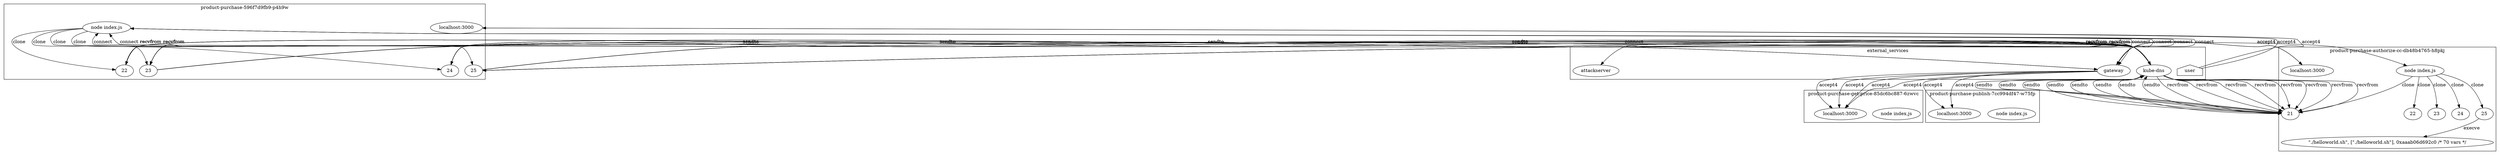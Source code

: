 digraph G {
	subgraph "cluster_ product-purchase-596f7d9fb9-p4h9w " {
		label=" product-purchase-596f7d9fb9-p4h9w "
		70122 [label="node index.js"]
		"product-purchase_localhost_3000" [label="localhost:3000"]
		"product-purchase_localhost_3000" [label="localhost:3000"]
		70122 -> 74857 [label=clone]
		70122 -> 74853 [label=clone]
		70122 -> 74850 [label=clone]
		70122 -> 74863 [label=clone]
		74857 [label=22]
		74853 [label=23]
		74850 [label=24]
		74863 [label=25]
	}
	subgraph "cluster_ product-purchase-get-price-85dc6bc887-6zwvc " {
		label=" product-purchase-get-price-85dc6bc887-6zwvc "
		71021 [label="node index.js"]
		"product-purchase-get-price_localhost_3000" [label="localhost:3000"]
		"product-purchase-get-price_localhost_3000" [label="localhost:3000"]
		"product-purchase-get-price_localhost_3000" [label="localhost:3000"]
		"product-purchase-get-price_localhost_3000" [label="localhost:3000"]
	}
	subgraph "cluster_ product-purchase-publish-7cc994df47-w75fp " {
		label=" product-purchase-publish-7cc994df47-w75fp "
		72250 [label="node index.js"]
		"product-purchase-publish_localhost_3000" [label="localhost:3000"]
		"product-purchase-publish_localhost_3000" [label="localhost:3000"]
	}
	subgraph "cluster_ product-purchase-authorize-cc-db48b4765-h8pkj " {
		label=" product-purchase-authorize-cc-db48b4765-h8pkj "
		73633 [label="node index.js"]
		"product-purchase-authorize-cc_localhost_3000" [label="localhost:3000"]
		"product-purchase-authorize-cc_localhost_3000" [label="localhost:3000"]
		73633 -> 75613 [label=clone]
		73633 -> 75619 [label=clone]
		73633 -> 75629 [label=clone]
		73633 -> 75638 [label=clone]
		73633 -> 75707 [label=clone]
		75613 [label=21]
		75619 [label=22]
		75629 [label=23]
		75638 [label=24]
		75707 [label=25]
		" product-purchase-authorize-cc-db48b4765-h8pkj _./helloworld.sh" [label="\"./helloworld.sh\", [\"./helloworld.sh\"], 0xaaab06d692c0 /* 70 vars */"]
		75707 -> " product-purchase-authorize-cc-db48b4765-h8pkj _./helloworld.sh" [label=execve]
	}
	subgraph cluster_services {
		label=external_services
		user [shape=house]
		user -> "product-purchase_localhost_3000" [label=accept4]
		user -> "product-purchase_localhost_3000" [label=accept4]
		"10.107.89.58_8080" [label=gateway]
		70122 -> "10.107.89.58_8080" [label=connect dir=both]
		"10.107.89.58_8080" [label=gateway]
		70122 -> "10.107.89.58_8080" [label=connect dir=both]
		"10.107.89.58_8080" [label=gateway]
		70122 -> "10.107.89.58_8080" [label=connect dir=both]
		"10.107.89.58_8080" [label=gateway]
		70122 -> "10.107.89.58_8080" [label=connect dir=both]
		"10.107.89.58_8080" [label=gateway]
		70122 -> "10.107.89.58_8080" [label=connect dir=both]
		"10.107.89.58_8080" [label=gateway]
		70122 -> "10.107.89.58_8080" [label=connect dir=both]
		"10.96.0.10_53" [label="kube-dns"]
		74857 -> "10.96.0.10_53" [label=sendto]
		"10.96.0.10_53" [label="kube-dns"]
		74857 -> "10.96.0.10_53" [label=sendto]
		"10.96.0.10_53" [label="kube-dns"]
		"10.96.0.10_53" -> 74857 [label=recvfrom]
		"10.96.0.10_53" [label="kube-dns"]
		"10.96.0.10_53" -> 74857 [label=recvfrom]
		"10.96.0.10_53" [label="kube-dns"]
		74857 -> "10.96.0.10_53" [label=sendto]
		"10.96.0.10_53" [label="kube-dns"]
		74857 -> "10.96.0.10_53" [label=sendto]
		"10.96.0.10_53" [label="kube-dns"]
		"10.96.0.10_53" -> 74857 [label=recvfrom]
		"10.96.0.10_53" [label="kube-dns"]
		"10.96.0.10_53" -> 74857 [label=recvfrom]
		"10.96.0.10_53" [label="kube-dns"]
		74857 -> "10.96.0.10_53" [label=sendto]
		"10.96.0.10_53" [label="kube-dns"]
		74857 -> "10.96.0.10_53" [label=sendto]
		"10.96.0.10_53" [label="kube-dns"]
		"10.96.0.10_53" -> 74857 [label=recvfrom]
		"10.96.0.10_53" [label="kube-dns"]
		"10.96.0.10_53" -> 74857 [label=recvfrom]
		"10.96.0.10_53" [label="kube-dns"]
		74857 -> "10.96.0.10_53" [label=sendto]
		"10.96.0.10_53" [label="kube-dns"]
		74857 -> "10.96.0.10_53" [label=sendto]
		"10.96.0.10_53" [label="kube-dns"]
		"10.96.0.10_53" -> 74857 [label=recvfrom]
		"10.96.0.10_53" [label="kube-dns"]
		"10.96.0.10_53" -> 74857 [label=recvfrom]
		"10.96.0.10_53" [label="kube-dns"]
		74853 -> "10.96.0.10_53" [label=sendto]
		"10.96.0.10_53" [label="kube-dns"]
		74853 -> "10.96.0.10_53" [label=sendto]
		"10.96.0.10_53" [label="kube-dns"]
		"10.96.0.10_53" -> 74853 [label=recvfrom]
		"10.96.0.10_53" [label="kube-dns"]
		"10.96.0.10_53" -> 74853 [label=recvfrom]
		"10.96.0.10_53" [label="kube-dns"]
		74853 -> "10.96.0.10_53" [label=sendto]
		"10.96.0.10_53" [label="kube-dns"]
		74853 -> "10.96.0.10_53" [label=sendto]
		"10.96.0.10_53" [label="kube-dns"]
		"10.96.0.10_53" -> 74853 [label=recvfrom]
		"10.96.0.10_53" [label="kube-dns"]
		"10.96.0.10_53" -> 74853 [label=recvfrom]
		"10.96.0.10_53" [label="kube-dns"]
		74853 -> "10.96.0.10_53" [label=sendto]
		"10.96.0.10_53" [label="kube-dns"]
		74853 -> "10.96.0.10_53" [label=sendto]
		"10.96.0.10_53" [label="kube-dns"]
		"10.96.0.10_53" -> 74853 [label=recvfrom]
		"10.96.0.10_53" [label="kube-dns"]
		"10.96.0.10_53" -> 74853 [label=recvfrom]
		"10.96.0.10_53" [label="kube-dns"]
		74853 -> "10.96.0.10_53" [label=sendto]
		"10.96.0.10_53" [label="kube-dns"]
		74853 -> "10.96.0.10_53" [label=sendto]
		"10.96.0.10_53" [label="kube-dns"]
		"10.96.0.10_53" -> 74853 [label=recvfrom]
		"10.96.0.10_53" [label="kube-dns"]
		"10.96.0.10_53" -> 74853 [label=recvfrom]
		"10.96.0.10_53" [label="kube-dns"]
		74853 -> "10.96.0.10_53" [label=sendto]
		"10.96.0.10_53" [label="kube-dns"]
		74853 -> "10.96.0.10_53" [label=sendto]
		"10.96.0.10_53" [label="kube-dns"]
		"10.96.0.10_53" -> 74853 [label=recvfrom]
		"10.96.0.10_53" [label="kube-dns"]
		"10.96.0.10_53" -> 74853 [label=recvfrom]
		"10.96.0.10_53" [label="kube-dns"]
		74853 -> "10.96.0.10_53" [label=sendto]
		"10.96.0.10_53" [label="kube-dns"]
		74853 -> "10.96.0.10_53" [label=sendto]
		"10.96.0.10_53" [label="kube-dns"]
		"10.96.0.10_53" -> 74853 [label=recvfrom]
		"10.96.0.10_53" [label="kube-dns"]
		"10.96.0.10_53" -> 74853 [label=recvfrom]
		"10.96.0.10_53" [label="kube-dns"]
		74853 -> "10.96.0.10_53" [label=sendto]
		"10.96.0.10_53" [label="kube-dns"]
		74853 -> "10.96.0.10_53" [label=sendto]
		"10.96.0.10_53" [label="kube-dns"]
		"10.96.0.10_53" -> 74853 [label=recvfrom]
		"10.96.0.10_53" [label="kube-dns"]
		"10.96.0.10_53" -> 74853 [label=recvfrom]
		"10.96.0.10_53" [label="kube-dns"]
		74853 -> "10.96.0.10_53" [label=sendto]
		"10.96.0.10_53" [label="kube-dns"]
		74853 -> "10.96.0.10_53" [label=sendto]
		"10.96.0.10_53" [label="kube-dns"]
		"10.96.0.10_53" -> 74853 [label=recvfrom]
		"10.96.0.10_53" [label="kube-dns"]
		"10.96.0.10_53" -> 74853 [label=recvfrom]
		"10.96.0.10_53" [label="kube-dns"]
		74850 -> "10.96.0.10_53" [label=sendto]
		"10.96.0.10_53" [label="kube-dns"]
		74850 -> "10.96.0.10_53" [label=sendto]
		"10.96.0.10_53" [label="kube-dns"]
		"10.96.0.10_53" -> 74850 [label=recvfrom]
		"10.96.0.10_53" [label="kube-dns"]
		"10.96.0.10_53" -> 74850 [label=recvfrom]
		"10.96.0.10_53" [label="kube-dns"]
		74850 -> "10.96.0.10_53" [label=sendto]
		"10.96.0.10_53" [label="kube-dns"]
		74850 -> "10.96.0.10_53" [label=sendto]
		"10.96.0.10_53" [label="kube-dns"]
		"10.96.0.10_53" -> 74850 [label=recvfrom]
		"10.96.0.10_53" [label="kube-dns"]
		"10.96.0.10_53" -> 74850 [label=recvfrom]
		"10.96.0.10_53" [label="kube-dns"]
		74850 -> "10.96.0.10_53" [label=sendto]
		"10.96.0.10_53" [label="kube-dns"]
		74850 -> "10.96.0.10_53" [label=sendto]
		"10.96.0.10_53" [label="kube-dns"]
		"10.96.0.10_53" -> 74850 [label=recvfrom]
		"10.96.0.10_53" [label="kube-dns"]
		"10.96.0.10_53" -> 74850 [label=recvfrom]
		"10.96.0.10_53" [label="kube-dns"]
		74850 -> "10.96.0.10_53" [label=sendto]
		"10.96.0.10_53" [label="kube-dns"]
		74850 -> "10.96.0.10_53" [label=sendto]
		"10.96.0.10_53" [label="kube-dns"]
		"10.96.0.10_53" -> 74850 [label=recvfrom]
		"10.96.0.10_53" [label="kube-dns"]
		"10.96.0.10_53" -> 74850 [label=recvfrom]
		"10.96.0.10_53" [label="kube-dns"]
		74850 -> "10.96.0.10_53" [label=sendto]
		"10.96.0.10_53" [label="kube-dns"]
		74850 -> "10.96.0.10_53" [label=sendto]
		"10.96.0.10_53" [label="kube-dns"]
		"10.96.0.10_53" -> 74850 [label=recvfrom]
		"10.96.0.10_53" [label="kube-dns"]
		"10.96.0.10_53" -> 74850 [label=recvfrom]
		"10.96.0.10_53" [label="kube-dns"]
		74850 -> "10.96.0.10_53" [label=sendto]
		"10.96.0.10_53" [label="kube-dns"]
		74850 -> "10.96.0.10_53" [label=sendto]
		"10.96.0.10_53" [label="kube-dns"]
		"10.96.0.10_53" -> 74850 [label=recvfrom]
		"10.96.0.10_53" [label="kube-dns"]
		"10.96.0.10_53" -> 74850 [label=recvfrom]
		"10.96.0.10_53" [label="kube-dns"]
		74850 -> "10.96.0.10_53" [label=sendto]
		"10.96.0.10_53" [label="kube-dns"]
		74850 -> "10.96.0.10_53" [label=sendto]
		"10.96.0.10_53" [label="kube-dns"]
		"10.96.0.10_53" -> 74850 [label=recvfrom]
		"10.96.0.10_53" [label="kube-dns"]
		"10.96.0.10_53" -> 74850 [label=recvfrom]
		"10.96.0.10_53" [label="kube-dns"]
		74850 -> "10.96.0.10_53" [label=sendto]
		"10.96.0.10_53" [label="kube-dns"]
		74850 -> "10.96.0.10_53" [label=sendto]
		"10.96.0.10_53" [label="kube-dns"]
		"10.96.0.10_53" -> 74850 [label=recvfrom]
		"10.96.0.10_53" [label="kube-dns"]
		"10.96.0.10_53" -> 74850 [label=recvfrom]
		"10.96.0.10_53" [label="kube-dns"]
		74863 -> "10.96.0.10_53" [label=sendto]
		"10.96.0.10_53" [label="kube-dns"]
		74863 -> "10.96.0.10_53" [label=sendto]
		"10.96.0.10_53" [label="kube-dns"]
		"10.96.0.10_53" -> 74863 [label=recvfrom]
		"10.96.0.10_53" [label="kube-dns"]
		"10.96.0.10_53" -> 74863 [label=recvfrom]
		"10.96.0.10_53" [label="kube-dns"]
		74863 -> "10.96.0.10_53" [label=sendto]
		"10.96.0.10_53" [label="kube-dns"]
		74863 -> "10.96.0.10_53" [label=sendto]
		"10.96.0.10_53" [label="kube-dns"]
		"10.96.0.10_53" -> 74863 [label=recvfrom]
		"10.96.0.10_53" [label="kube-dns"]
		"10.96.0.10_53" -> 74863 [label=recvfrom]
		"10.96.0.10_53" [label="kube-dns"]
		74863 -> "10.96.0.10_53" [label=sendto]
		"10.96.0.10_53" [label="kube-dns"]
		74863 -> "10.96.0.10_53" [label=sendto]
		"10.96.0.10_53" [label="kube-dns"]
		"10.96.0.10_53" -> 74863 [label=recvfrom]
		"10.96.0.10_53" [label="kube-dns"]
		"10.96.0.10_53" -> 74863 [label=recvfrom]
		"10.96.0.10_53" [label="kube-dns"]
		74863 -> "10.96.0.10_53" [label=sendto]
		"10.96.0.10_53" [label="kube-dns"]
		74863 -> "10.96.0.10_53" [label=sendto]
		"10.96.0.10_53" [label="kube-dns"]
		"10.96.0.10_53" -> 74863 [label=recvfrom]
		"10.96.0.10_53" [label="kube-dns"]
		"10.96.0.10_53" -> 74863 [label=recvfrom]
		"10.107.89.58_8080" -> "product-purchase-get-price_localhost_3000" [label=accept4]
		"10.107.89.58_8080" -> "product-purchase-get-price_localhost_3000" [label=accept4]
		"10.107.89.58_8080" -> "product-purchase-get-price_localhost_3000" [label=accept4]
		"10.107.89.58_8080" -> "product-purchase-get-price_localhost_3000" [label=accept4]
		"10.107.89.58_8080" -> "product-purchase-publish_localhost_3000" [label=accept4]
		"10.107.89.58_8080" -> "product-purchase-publish_localhost_3000" [label=accept4]
		"10.107.89.58_8080" -> "product-purchase-authorize-cc_localhost_3000" [label=accept4]
		"10.107.89.58_8080" -> "product-purchase-authorize-cc_localhost_3000" [label=accept4]
		"10.109.186.136_8889" [label=attackserver]
		73633 -> "10.109.186.136_8889" [label=connect dir=both]
		"10.96.0.10_53" [label="kube-dns"]
		75613 -> "10.96.0.10_53" [label=sendto]
		"10.96.0.10_53" [label="kube-dns"]
		75613 -> "10.96.0.10_53" [label=sendto]
		"10.96.0.10_53" [label="kube-dns"]
		"10.96.0.10_53" -> 75613 [label=recvfrom]
		"10.96.0.10_53" [label="kube-dns"]
		"10.96.0.10_53" -> 75613 [label=recvfrom]
		"10.96.0.10_53" [label="kube-dns"]
		75613 -> "10.96.0.10_53" [label=sendto]
		"10.96.0.10_53" [label="kube-dns"]
		75613 -> "10.96.0.10_53" [label=sendto]
		"10.96.0.10_53" [label="kube-dns"]
		"10.96.0.10_53" -> 75613 [label=recvfrom]
		"10.96.0.10_53" [label="kube-dns"]
		"10.96.0.10_53" -> 75613 [label=recvfrom]
		"10.96.0.10_53" [label="kube-dns"]
		75613 -> "10.96.0.10_53" [label=sendto]
		"10.96.0.10_53" [label="kube-dns"]
		75613 -> "10.96.0.10_53" [label=sendto]
		"10.96.0.10_53" [label="kube-dns"]
		"10.96.0.10_53" -> 75613 [label=recvfrom]
		"10.96.0.10_53" [label="kube-dns"]
		"10.96.0.10_53" -> 75613 [label=recvfrom]
		"10.96.0.10_53" [label="kube-dns"]
		75613 -> "10.96.0.10_53" [label=sendto]
		"10.96.0.10_53" [label="kube-dns"]
		75613 -> "10.96.0.10_53" [label=sendto]
		"10.96.0.10_53" [label="kube-dns"]
		"10.96.0.10_53" -> 75613 [label=recvfrom]
		"10.96.0.10_53" [label="kube-dns"]
		"10.96.0.10_53" -> 75613 [label=recvfrom]
	}
}
